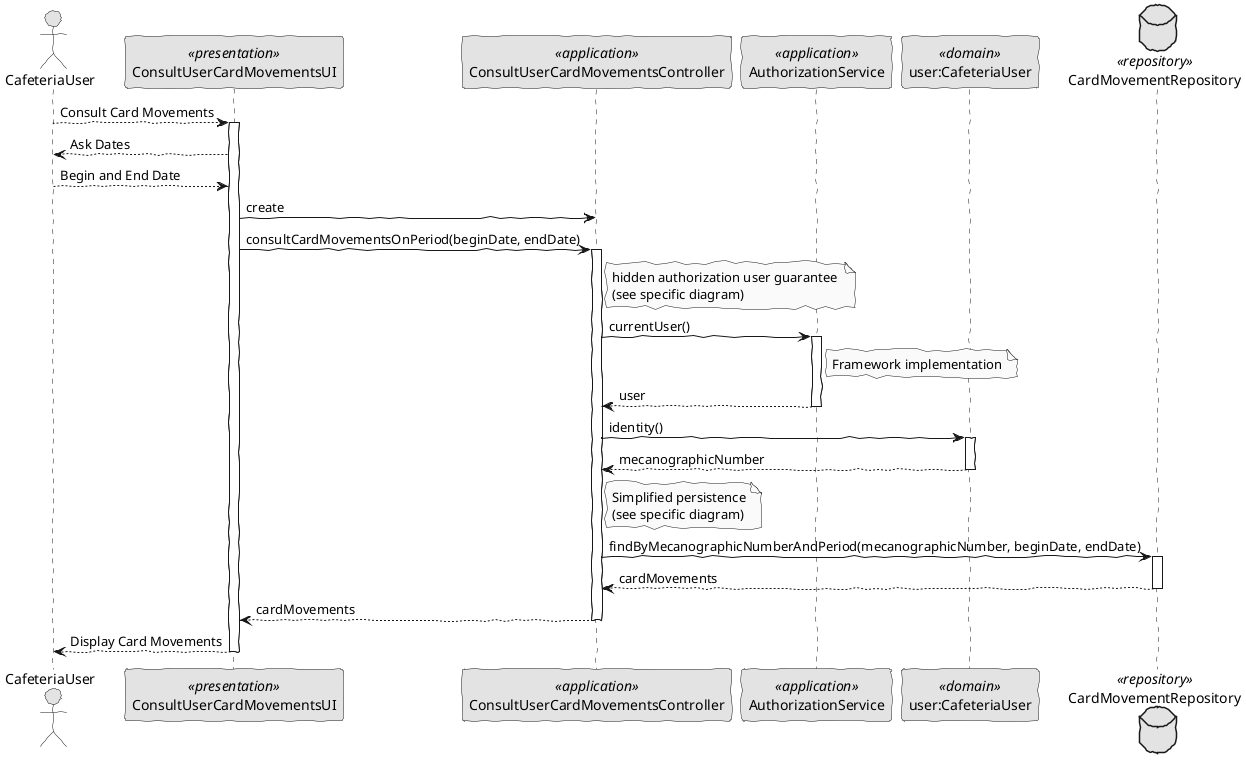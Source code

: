 @startuml
skinparam handwritten true
skinparam monochrome true
skinparam packageStyle rect
skinparam defaultFontName FG Virgil
skinparam shadowing false

actor CafeteriaUser as Actor
participant ConsultUserCardMovementsUI as UI <<presentation>>
participant ConsultUserCardMovementsController as Controller <<application>>
participant AuthorizationService as authSvc <<application>>
participant "user:CafeteriaUser" as userDomain <<domain>>
database CardMovementRepository as Repository <<repository>>

Actor --> UI: Consult Card Movements
activate UI
    UI --> Actor: Ask Dates
    Actor --> UI: Begin and End Date

    UI -> Controller: create

    UI -> Controller: consultCardMovementsOnPeriod(beginDate, endDate)
    activate Controller

        note right of Controller : hidden authorization user guarantee \n(see specific diagram)

            Controller -> authSvc: currentUser()
            activate authSvc

            note right of authSvc : Framework implementation

            authSvc --> Controller : user
            deactivate authSvc

            Controller -> userDomain: identity()
            activate userDomain

            userDomain --> Controller : mecanographicNumber
            deactivate userDomain

            note right of Controller : Simplified persistence\n(see specific diagram)

            Controller -> Repository: findByMecanographicNumberAndPeriod(mecanographicNumber, beginDate, endDate)
            activate Repository

            Repository --> Controller: cardMovements
            deactivate Repository

    Controller-->UI: cardMovements
    deactivate Controller

UI-->Actor: Display Card Movements
deactivate UI
@enduml
